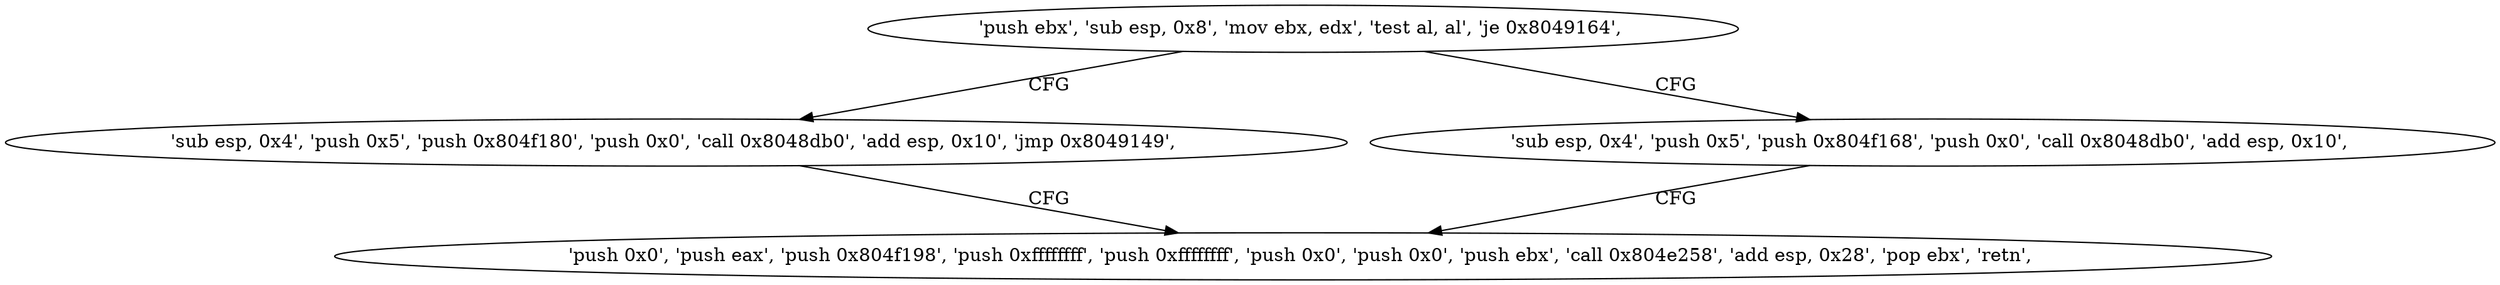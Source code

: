digraph "func" {
"134517035" [label = "'push ebx', 'sub esp, 0x8', 'mov ebx, edx', 'test al, al', 'je 0x8049164', " ]
"134517092" [label = "'sub esp, 0x4', 'push 0x5', 'push 0x804f180', 'push 0x0', 'call 0x8048db0', 'add esp, 0x10', 'jmp 0x8049149', " ]
"134517045" [label = "'sub esp, 0x4', 'push 0x5', 'push 0x804f168', 'push 0x0', 'call 0x8048db0', 'add esp, 0x10', " ]
"134517065" [label = "'push 0x0', 'push eax', 'push 0x804f198', 'push 0xffffffff', 'push 0xffffffff', 'push 0x0', 'push 0x0', 'push ebx', 'call 0x804e258', 'add esp, 0x28', 'pop ebx', 'retn', " ]
"134517035" -> "134517092" [ label = "CFG" ]
"134517035" -> "134517045" [ label = "CFG" ]
"134517092" -> "134517065" [ label = "CFG" ]
"134517045" -> "134517065" [ label = "CFG" ]
}
